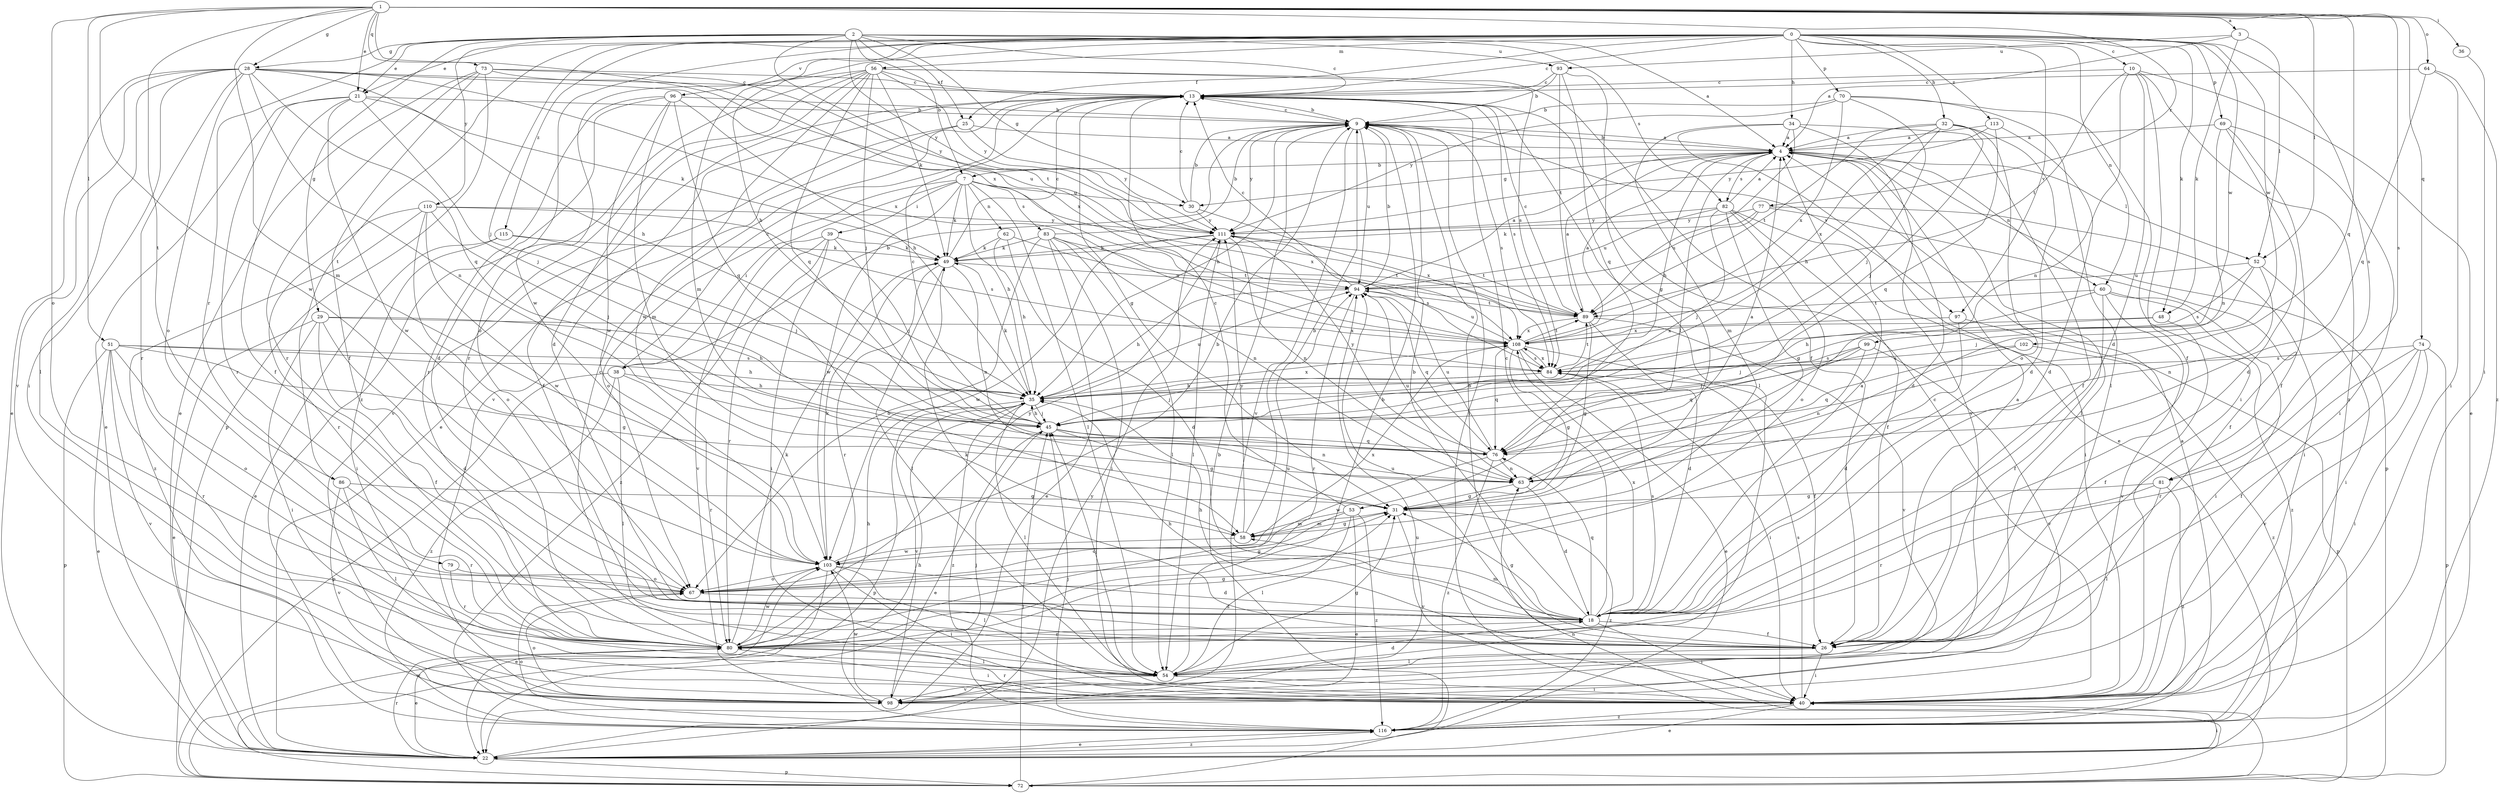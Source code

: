 strict digraph  {
0;
1;
2;
3;
4;
7;
9;
10;
13;
18;
21;
22;
25;
26;
28;
29;
30;
31;
32;
34;
35;
36;
38;
39;
40;
45;
48;
49;
51;
52;
53;
54;
56;
58;
60;
62;
63;
64;
67;
69;
70;
72;
73;
74;
76;
77;
79;
80;
81;
82;
83;
84;
86;
89;
93;
94;
96;
97;
98;
99;
102;
103;
108;
110;
111;
113;
115;
116;
0 -> 10  [label=c];
0 -> 13  [label=c];
0 -> 21  [label=e];
0 -> 25  [label=f];
0 -> 32  [label=h];
0 -> 34  [label=h];
0 -> 35  [label=h];
0 -> 45  [label=j];
0 -> 48  [label=k];
0 -> 56  [label=m];
0 -> 58  [label=m];
0 -> 60  [label=n];
0 -> 69  [label=p];
0 -> 70  [label=p];
0 -> 81  [label=s];
0 -> 86  [label=t];
0 -> 96  [label=v];
0 -> 97  [label=v];
0 -> 99  [label=w];
0 -> 102  [label=w];
0 -> 103  [label=w];
0 -> 113  [label=z];
0 -> 115  [label=z];
1 -> 3  [label=a];
1 -> 21  [label=e];
1 -> 28  [label=g];
1 -> 36  [label=i];
1 -> 51  [label=l];
1 -> 52  [label=l];
1 -> 58  [label=m];
1 -> 64  [label=o];
1 -> 67  [label=o];
1 -> 73  [label=q];
1 -> 74  [label=q];
1 -> 76  [label=q];
1 -> 77  [label=r];
1 -> 81  [label=s];
1 -> 86  [label=t];
1 -> 103  [label=w];
1 -> 108  [label=x];
2 -> 4  [label=a];
2 -> 7  [label=b];
2 -> 13  [label=c];
2 -> 21  [label=e];
2 -> 25  [label=f];
2 -> 28  [label=g];
2 -> 29  [label=g];
2 -> 30  [label=g];
2 -> 79  [label=r];
2 -> 82  [label=s];
2 -> 89  [label=t];
2 -> 93  [label=u];
2 -> 110  [label=y];
2 -> 111  [label=y];
3 -> 4  [label=a];
3 -> 48  [label=k];
3 -> 52  [label=l];
3 -> 93  [label=u];
4 -> 7  [label=b];
4 -> 9  [label=b];
4 -> 18  [label=d];
4 -> 30  [label=g];
4 -> 35  [label=h];
4 -> 52  [label=l];
4 -> 53  [label=l];
4 -> 54  [label=l];
4 -> 60  [label=n];
4 -> 72  [label=p];
4 -> 82  [label=s];
7 -> 30  [label=g];
7 -> 35  [label=h];
7 -> 38  [label=i];
7 -> 39  [label=i];
7 -> 49  [label=k];
7 -> 54  [label=l];
7 -> 62  [label=n];
7 -> 67  [label=o];
7 -> 83  [label=s];
7 -> 103  [label=w];
7 -> 108  [label=x];
9 -> 4  [label=a];
9 -> 13  [label=c];
9 -> 35  [label=h];
9 -> 40  [label=i];
9 -> 84  [label=s];
9 -> 94  [label=u];
9 -> 97  [label=v];
9 -> 98  [label=v];
9 -> 111  [label=y];
10 -> 13  [label=c];
10 -> 18  [label=d];
10 -> 22  [label=e];
10 -> 26  [label=f];
10 -> 63  [label=n];
10 -> 89  [label=t];
10 -> 116  [label=z];
13 -> 9  [label=b];
13 -> 22  [label=e];
13 -> 31  [label=g];
13 -> 54  [label=l];
13 -> 84  [label=s];
13 -> 98  [label=v];
18 -> 4  [label=a];
18 -> 9  [label=b];
18 -> 13  [label=c];
18 -> 26  [label=f];
18 -> 31  [label=g];
18 -> 35  [label=h];
18 -> 40  [label=i];
18 -> 58  [label=m];
18 -> 76  [label=q];
18 -> 80  [label=r];
18 -> 84  [label=s];
18 -> 108  [label=x];
21 -> 9  [label=b];
21 -> 22  [label=e];
21 -> 26  [label=f];
21 -> 45  [label=j];
21 -> 49  [label=k];
21 -> 80  [label=r];
21 -> 103  [label=w];
22 -> 40  [label=i];
22 -> 72  [label=p];
22 -> 80  [label=r];
22 -> 111  [label=y];
22 -> 116  [label=z];
25 -> 4  [label=a];
25 -> 26  [label=f];
25 -> 98  [label=v];
25 -> 111  [label=y];
26 -> 4  [label=a];
26 -> 9  [label=b];
26 -> 35  [label=h];
26 -> 40  [label=i];
26 -> 49  [label=k];
26 -> 54  [label=l];
26 -> 94  [label=u];
28 -> 13  [label=c];
28 -> 22  [label=e];
28 -> 35  [label=h];
28 -> 40  [label=i];
28 -> 54  [label=l];
28 -> 63  [label=n];
28 -> 67  [label=o];
28 -> 76  [label=q];
28 -> 80  [label=r];
28 -> 94  [label=u];
28 -> 98  [label=v];
28 -> 108  [label=x];
29 -> 18  [label=d];
29 -> 22  [label=e];
29 -> 26  [label=f];
29 -> 35  [label=h];
29 -> 40  [label=i];
29 -> 108  [label=x];
30 -> 9  [label=b];
30 -> 13  [label=c];
30 -> 108  [label=x];
30 -> 111  [label=y];
31 -> 58  [label=m];
31 -> 98  [label=v];
31 -> 116  [label=z];
32 -> 4  [label=a];
32 -> 18  [label=d];
32 -> 35  [label=h];
32 -> 45  [label=j];
32 -> 67  [label=o];
32 -> 89  [label=t];
32 -> 108  [label=x];
34 -> 4  [label=a];
34 -> 22  [label=e];
34 -> 26  [label=f];
34 -> 58  [label=m];
34 -> 89  [label=t];
34 -> 98  [label=v];
35 -> 45  [label=j];
35 -> 49  [label=k];
35 -> 54  [label=l];
35 -> 72  [label=p];
35 -> 94  [label=u];
35 -> 98  [label=v];
35 -> 108  [label=x];
35 -> 116  [label=z];
36 -> 40  [label=i];
38 -> 9  [label=b];
38 -> 13  [label=c];
38 -> 35  [label=h];
38 -> 54  [label=l];
38 -> 72  [label=p];
38 -> 80  [label=r];
38 -> 116  [label=z];
39 -> 40  [label=i];
39 -> 45  [label=j];
39 -> 49  [label=k];
39 -> 80  [label=r];
39 -> 98  [label=v];
39 -> 116  [label=z];
40 -> 13  [label=c];
40 -> 22  [label=e];
40 -> 80  [label=r];
40 -> 84  [label=s];
40 -> 116  [label=z];
45 -> 13  [label=c];
45 -> 22  [label=e];
45 -> 31  [label=g];
45 -> 35  [label=h];
45 -> 63  [label=n];
45 -> 76  [label=q];
48 -> 26  [label=f];
48 -> 45  [label=j];
48 -> 108  [label=x];
49 -> 13  [label=c];
49 -> 54  [label=l];
49 -> 63  [label=n];
49 -> 80  [label=r];
49 -> 94  [label=u];
51 -> 22  [label=e];
51 -> 31  [label=g];
51 -> 35  [label=h];
51 -> 67  [label=o];
51 -> 72  [label=p];
51 -> 80  [label=r];
51 -> 84  [label=s];
51 -> 98  [label=v];
52 -> 40  [label=i];
52 -> 45  [label=j];
52 -> 63  [label=n];
52 -> 84  [label=s];
52 -> 94  [label=u];
53 -> 13  [label=c];
53 -> 22  [label=e];
53 -> 54  [label=l];
53 -> 58  [label=m];
53 -> 67  [label=o];
53 -> 116  [label=z];
54 -> 9  [label=b];
54 -> 18  [label=d];
54 -> 31  [label=g];
54 -> 40  [label=i];
54 -> 45  [label=j];
54 -> 98  [label=v];
56 -> 13  [label=c];
56 -> 18  [label=d];
56 -> 26  [label=f];
56 -> 45  [label=j];
56 -> 49  [label=k];
56 -> 67  [label=o];
56 -> 76  [label=q];
56 -> 80  [label=r];
56 -> 84  [label=s];
56 -> 103  [label=w];
56 -> 111  [label=y];
56 -> 116  [label=z];
58 -> 9  [label=b];
58 -> 31  [label=g];
58 -> 103  [label=w];
58 -> 111  [label=y];
60 -> 26  [label=f];
60 -> 35  [label=h];
60 -> 40  [label=i];
60 -> 89  [label=t];
60 -> 98  [label=v];
60 -> 116  [label=z];
62 -> 18  [label=d];
62 -> 35  [label=h];
62 -> 49  [label=k];
62 -> 89  [label=t];
63 -> 4  [label=a];
63 -> 18  [label=d];
63 -> 31  [label=g];
63 -> 94  [label=u];
64 -> 13  [label=c];
64 -> 40  [label=i];
64 -> 76  [label=q];
64 -> 116  [label=z];
67 -> 18  [label=d];
67 -> 31  [label=g];
67 -> 111  [label=y];
69 -> 4  [label=a];
69 -> 18  [label=d];
69 -> 26  [label=f];
69 -> 40  [label=i];
69 -> 63  [label=n];
70 -> 9  [label=b];
70 -> 40  [label=i];
70 -> 45  [label=j];
70 -> 54  [label=l];
70 -> 108  [label=x];
70 -> 111  [label=y];
72 -> 9  [label=b];
72 -> 45  [label=j];
72 -> 63  [label=n];
72 -> 94  [label=u];
72 -> 103  [label=w];
73 -> 13  [label=c];
73 -> 22  [label=e];
73 -> 26  [label=f];
73 -> 72  [label=p];
73 -> 80  [label=r];
73 -> 108  [label=x];
73 -> 111  [label=y];
74 -> 26  [label=f];
74 -> 40  [label=i];
74 -> 72  [label=p];
74 -> 80  [label=r];
74 -> 84  [label=s];
74 -> 98  [label=v];
76 -> 63  [label=n];
76 -> 94  [label=u];
76 -> 103  [label=w];
76 -> 111  [label=y];
76 -> 116  [label=z];
77 -> 26  [label=f];
77 -> 40  [label=i];
77 -> 49  [label=k];
77 -> 94  [label=u];
77 -> 111  [label=y];
79 -> 67  [label=o];
79 -> 80  [label=r];
80 -> 13  [label=c];
80 -> 22  [label=e];
80 -> 31  [label=g];
80 -> 35  [label=h];
80 -> 40  [label=i];
80 -> 49  [label=k];
80 -> 54  [label=l];
80 -> 94  [label=u];
80 -> 103  [label=w];
81 -> 31  [label=g];
81 -> 54  [label=l];
81 -> 80  [label=r];
81 -> 116  [label=z];
82 -> 4  [label=a];
82 -> 26  [label=f];
82 -> 31  [label=g];
82 -> 40  [label=i];
82 -> 45  [label=j];
82 -> 67  [label=o];
82 -> 94  [label=u];
82 -> 111  [label=y];
83 -> 9  [label=b];
83 -> 22  [label=e];
83 -> 40  [label=i];
83 -> 49  [label=k];
83 -> 54  [label=l];
83 -> 63  [label=n];
83 -> 67  [label=o];
83 -> 89  [label=t];
84 -> 35  [label=h];
84 -> 40  [label=i];
84 -> 45  [label=j];
84 -> 89  [label=t];
84 -> 108  [label=x];
86 -> 31  [label=g];
86 -> 54  [label=l];
86 -> 80  [label=r];
86 -> 98  [label=v];
89 -> 4  [label=a];
89 -> 13  [label=c];
89 -> 18  [label=d];
89 -> 31  [label=g];
89 -> 98  [label=v];
89 -> 108  [label=x];
93 -> 9  [label=b];
93 -> 13  [label=c];
93 -> 31  [label=g];
93 -> 76  [label=q];
93 -> 89  [label=t];
94 -> 4  [label=a];
94 -> 9  [label=b];
94 -> 13  [label=c];
94 -> 35  [label=h];
94 -> 76  [label=q];
94 -> 80  [label=r];
94 -> 89  [label=t];
96 -> 9  [label=b];
96 -> 18  [label=d];
96 -> 35  [label=h];
96 -> 58  [label=m];
96 -> 76  [label=q];
96 -> 80  [label=r];
96 -> 103  [label=w];
97 -> 18  [label=d];
97 -> 72  [label=p];
97 -> 108  [label=x];
98 -> 45  [label=j];
98 -> 67  [label=o];
98 -> 103  [label=w];
99 -> 45  [label=j];
99 -> 63  [label=n];
99 -> 76  [label=q];
99 -> 84  [label=s];
99 -> 98  [label=v];
102 -> 76  [label=q];
102 -> 84  [label=s];
102 -> 116  [label=z];
103 -> 9  [label=b];
103 -> 18  [label=d];
103 -> 22  [label=e];
103 -> 40  [label=i];
103 -> 49  [label=k];
103 -> 54  [label=l];
103 -> 67  [label=o];
103 -> 108  [label=x];
108 -> 4  [label=a];
108 -> 22  [label=e];
108 -> 26  [label=f];
108 -> 31  [label=g];
108 -> 76  [label=q];
108 -> 84  [label=s];
108 -> 89  [label=t];
108 -> 94  [label=u];
110 -> 45  [label=j];
110 -> 67  [label=o];
110 -> 80  [label=r];
110 -> 84  [label=s];
110 -> 103  [label=w];
110 -> 111  [label=y];
110 -> 116  [label=z];
111 -> 49  [label=k];
111 -> 54  [label=l];
111 -> 63  [label=n];
111 -> 84  [label=s];
111 -> 89  [label=t];
111 -> 103  [label=w];
113 -> 4  [label=a];
113 -> 18  [label=d];
113 -> 76  [label=q];
113 -> 111  [label=y];
115 -> 22  [label=e];
115 -> 40  [label=i];
115 -> 45  [label=j];
115 -> 49  [label=k];
116 -> 4  [label=a];
116 -> 22  [label=e];
116 -> 35  [label=h];
116 -> 45  [label=j];
116 -> 67  [label=o];
}
